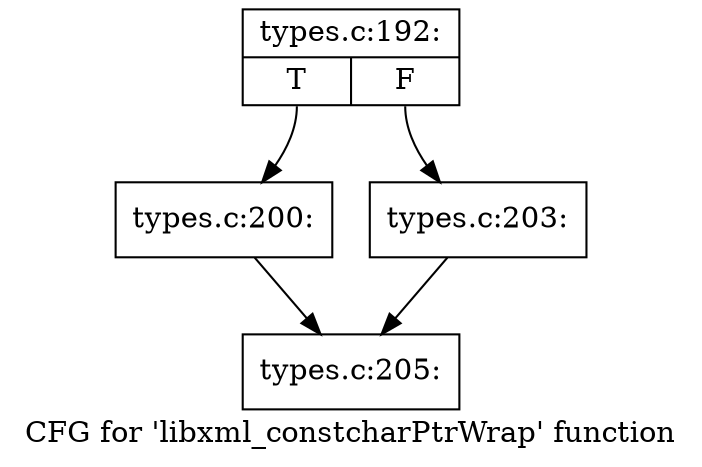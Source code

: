 digraph "CFG for 'libxml_constcharPtrWrap' function" {
	label="CFG for 'libxml_constcharPtrWrap' function";

	Node0x43368e0 [shape=record,label="{types.c:192:|{<s0>T|<s1>F}}"];
	Node0x43368e0:s0 -> Node0x4335b50;
	Node0x43368e0:s1 -> Node0x4335ba0;
	Node0x4335b50 [shape=record,label="{types.c:200:}"];
	Node0x4335b50 -> Node0x4335480;
	Node0x4335ba0 [shape=record,label="{types.c:203:}"];
	Node0x4335ba0 -> Node0x4335480;
	Node0x4335480 [shape=record,label="{types.c:205:}"];
}
